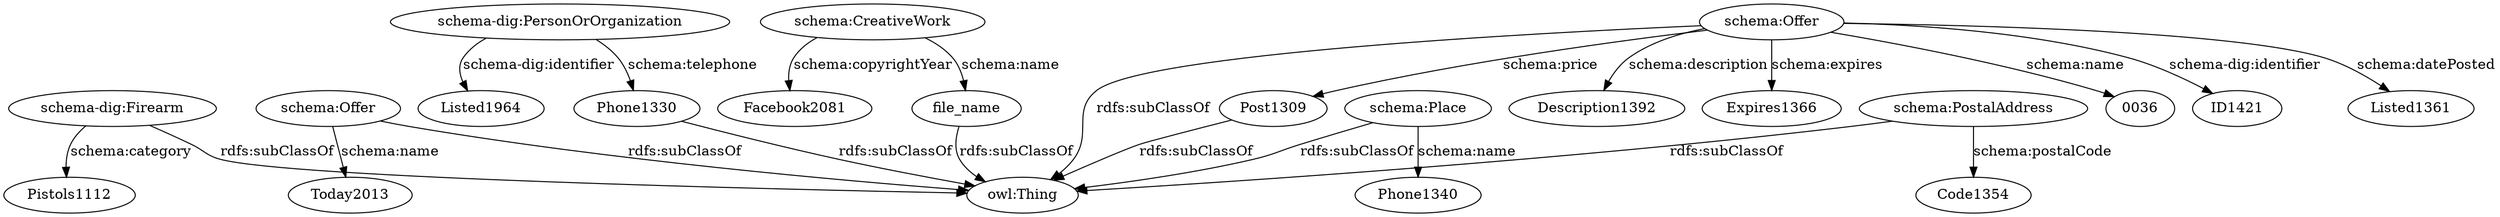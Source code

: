 digraph {
  Pistols1112 [type=attribute_name,label=Pistols1112]
  "schema-dig:Firearm1" [type=class_uri,label="schema-dig:Firearm"]
  Listed1964 [type=attribute_name,label=Listed1964]
  "schema-dig:PersonOrOrganization1" [type=class_uri,label="schema-dig:PersonOrOrganization"]
  Phone1330 [type=attribute_name,label=Phone1330]
  Facebook2081 [type=attribute_name,label=Facebook2081]
  "schema:CreativeWork1" [type=class_uri,label="schema:CreativeWork"]
  file_name [type=attribute_name,label=file_name]
  ID1421 [type=attribute_name,label=ID1421]
  "schema:Offer1" [type=class_uri,label="schema:Offer"]
  Listed1361 [type=attribute_name,label=Listed1361]
  Description1392 [type=attribute_name,label=Description1392]
  Expires1366 [type=attribute_name,label=Expires1366]
  "0036" [type=attribute_name,label="0036"]
  Post1309 [type=attribute_name,label=Post1309]
  Today2013 [type=attribute_name,label=Today2013]
  "schema:Offer2" [type=class_uri,label="schema:Offer"]
  Phone1340 [type=attribute_name,label=Phone1340]
  "schema:Place1" [type=class_uri,label="schema:Place"]
  Code1354 [type=attribute_name,label=Code1354]
  "schema:PostalAddress1" [type=class_uri,label="schema:PostalAddress"]
  "owl:Thing" [type=special,label="owl:Thing"]
  "schema-dig:Firearm1" -> Pistols1112 [label="schema:category",type=st_property_uri]
  "schema-dig:PersonOrOrganization1" -> Listed1964 [label="schema-dig:identifier",type=st_property_uri]
  "schema-dig:PersonOrOrganization1" -> Phone1330 [label="schema:telephone",type=st_property_uri]
  "schema:CreativeWork1" -> Facebook2081 [label="schema:copyrightYear",type=st_property_uri]
  "schema:CreativeWork1" -> file_name [label="schema:name",type=st_property_uri]
  "schema:Offer1" -> ID1421 [label="schema-dig:identifier",type=st_property_uri]
  "schema:Offer1" -> Listed1361 [label="schema:datePosted",type=st_property_uri]
  "schema:Offer1" -> Description1392 [label="schema:description",type=st_property_uri]
  "schema:Offer1" -> Expires1366 [label="schema:expires",type=st_property_uri]
  "schema:Offer1" -> "0036" [label="schema:name",type=st_property_uri]
  "schema:Offer1" -> Post1309 [label="schema:price",type=st_property_uri]
  "schema:Offer2" -> Today2013 [label="schema:name",type=st_property_uri]
  "schema:Place1" -> Phone1340 [label="schema:name",type=st_property_uri]
  "schema:PostalAddress1" -> Code1354 [label="schema:postalCode",type=st_property_uri]
  "schema-dig:Firearm1" -> "owl:Thing" [label="rdfs:subClassOf",type=inherited]
  Phone1330 -> "owl:Thing" [label="rdfs:subClassOf",type=inherited]
  file_name -> "owl:Thing" [label="rdfs:subClassOf",type=inherited]
  Post1309 -> "owl:Thing" [label="rdfs:subClassOf",type=inherited]
  "schema:Offer1" -> "owl:Thing" [label="rdfs:subClassOf",type=inherited]
  "schema:Offer2" -> "owl:Thing" [label="rdfs:subClassOf",type=inherited]
  "schema:Place1" -> "owl:Thing" [label="rdfs:subClassOf",type=inherited]
  "schema:PostalAddress1" -> "owl:Thing" [label="rdfs:subClassOf",type=inherited]
}
